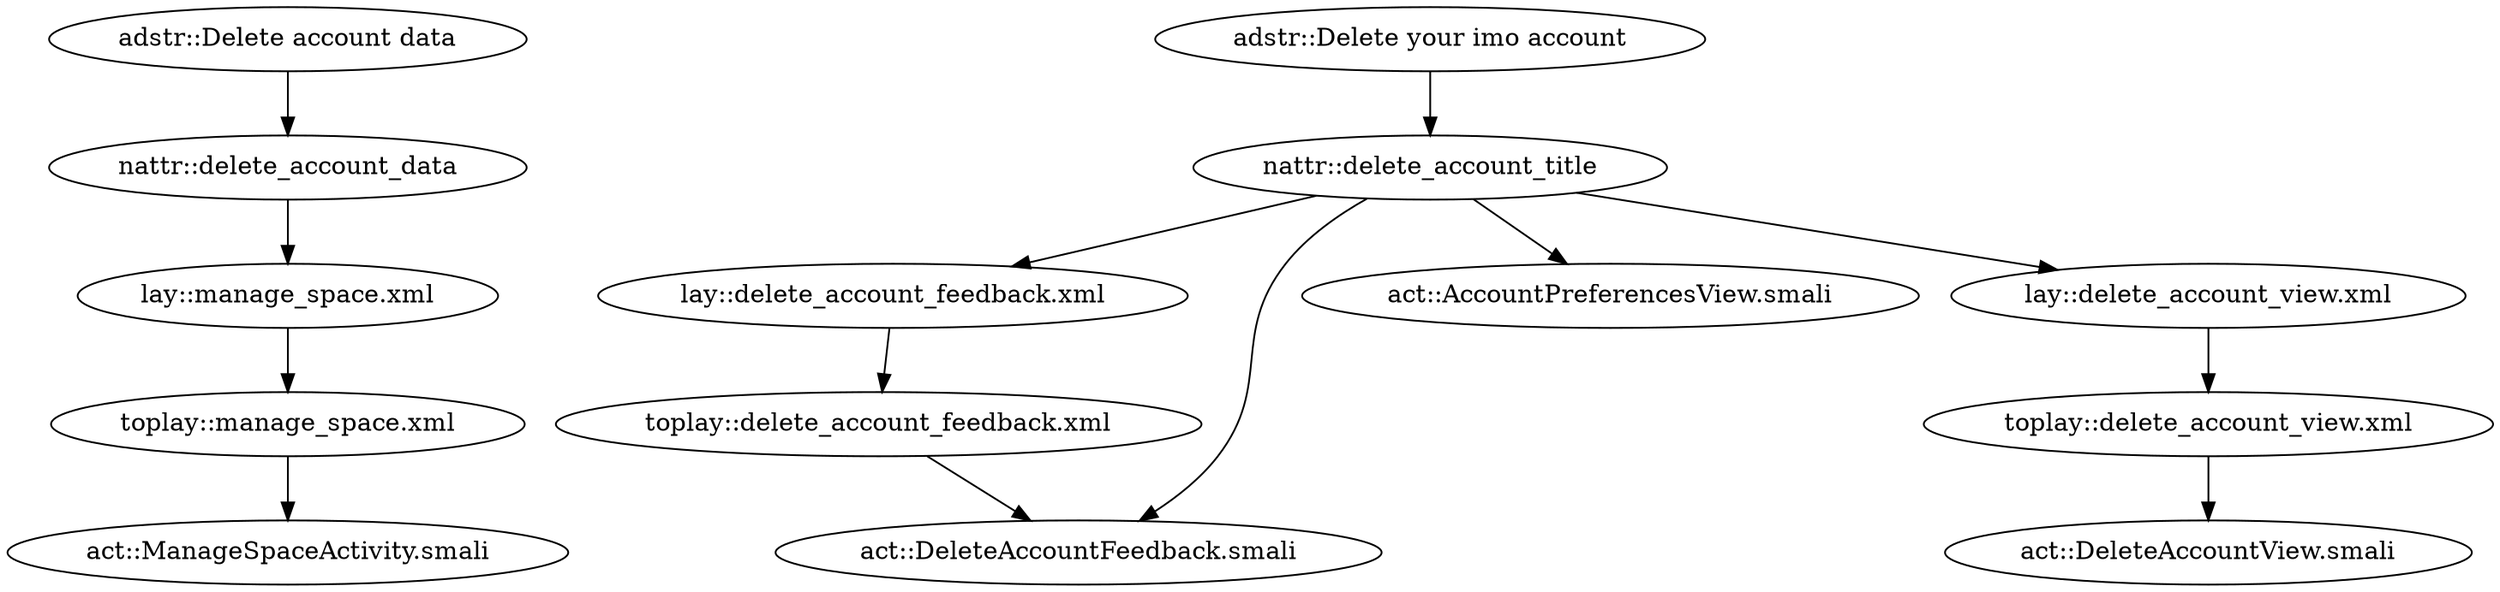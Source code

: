 digraph G {
"adstr::Delete account data" -> "nattr::delete_account_data"
"adstr::Delete your imo account" -> "nattr::delete_account_title"
"nattr::delete_account_data" -> "lay::manage_space.xml"
"nattr::delete_account_title" -> "lay::delete_account_feedback.xml"
"nattr::delete_account_title" -> "lay::delete_account_view.xml"
"nattr::delete_account_title" -> "act::AccountPreferencesView.smali"
"nattr::delete_account_title" -> "act::DeleteAccountFeedback.smali"
"lay::manage_space.xml" -> "toplay::manage_space.xml"
"lay::delete_account_feedback.xml" -> "toplay::delete_account_feedback.xml"
"lay::delete_account_view.xml" -> "toplay::delete_account_view.xml"
"toplay::manage_space.xml" -> "act::ManageSpaceActivity.smali"
"toplay::delete_account_feedback.xml" -> "act::DeleteAccountFeedback.smali"
"toplay::delete_account_view.xml" -> "act::DeleteAccountView.smali"
}
